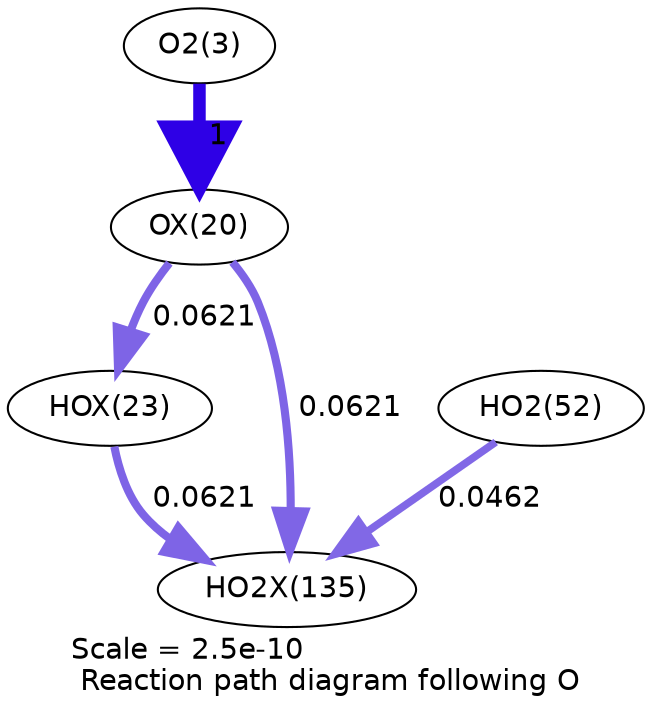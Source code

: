 digraph reaction_paths {
center=1;
s5 -> s26[fontname="Helvetica", penwidth=6, arrowsize=3, color="0.7, 1.5, 0.9"
, label=" 1"];
s26 -> s29[fontname="Helvetica", penwidth=3.9, arrowsize=1.95, color="0.7, 0.562, 0.9"
, label=" 0.0621"];
s26 -> s39[fontname="Helvetica", penwidth=3.9, arrowsize=1.95, color="0.7, 0.562, 0.9"
, label=" 0.0621"];
s29 -> s39[fontname="Helvetica", penwidth=3.9, arrowsize=1.95, color="0.7, 0.562, 0.9"
, label=" 0.0621"];
s21 -> s39[fontname="Helvetica", penwidth=3.68, arrowsize=1.84, color="0.7, 0.546, 0.9"
, label=" 0.0462"];
s5 [ fontname="Helvetica", label="O2(3)"];
s21 [ fontname="Helvetica", label="HO2(52)"];
s26 [ fontname="Helvetica", label="OX(20)"];
s29 [ fontname="Helvetica", label="HOX(23)"];
s39 [ fontname="Helvetica", label="HO2X(135)"];
 label = "Scale = 2.5e-10\l Reaction path diagram following O";
 fontname = "Helvetica";
}
